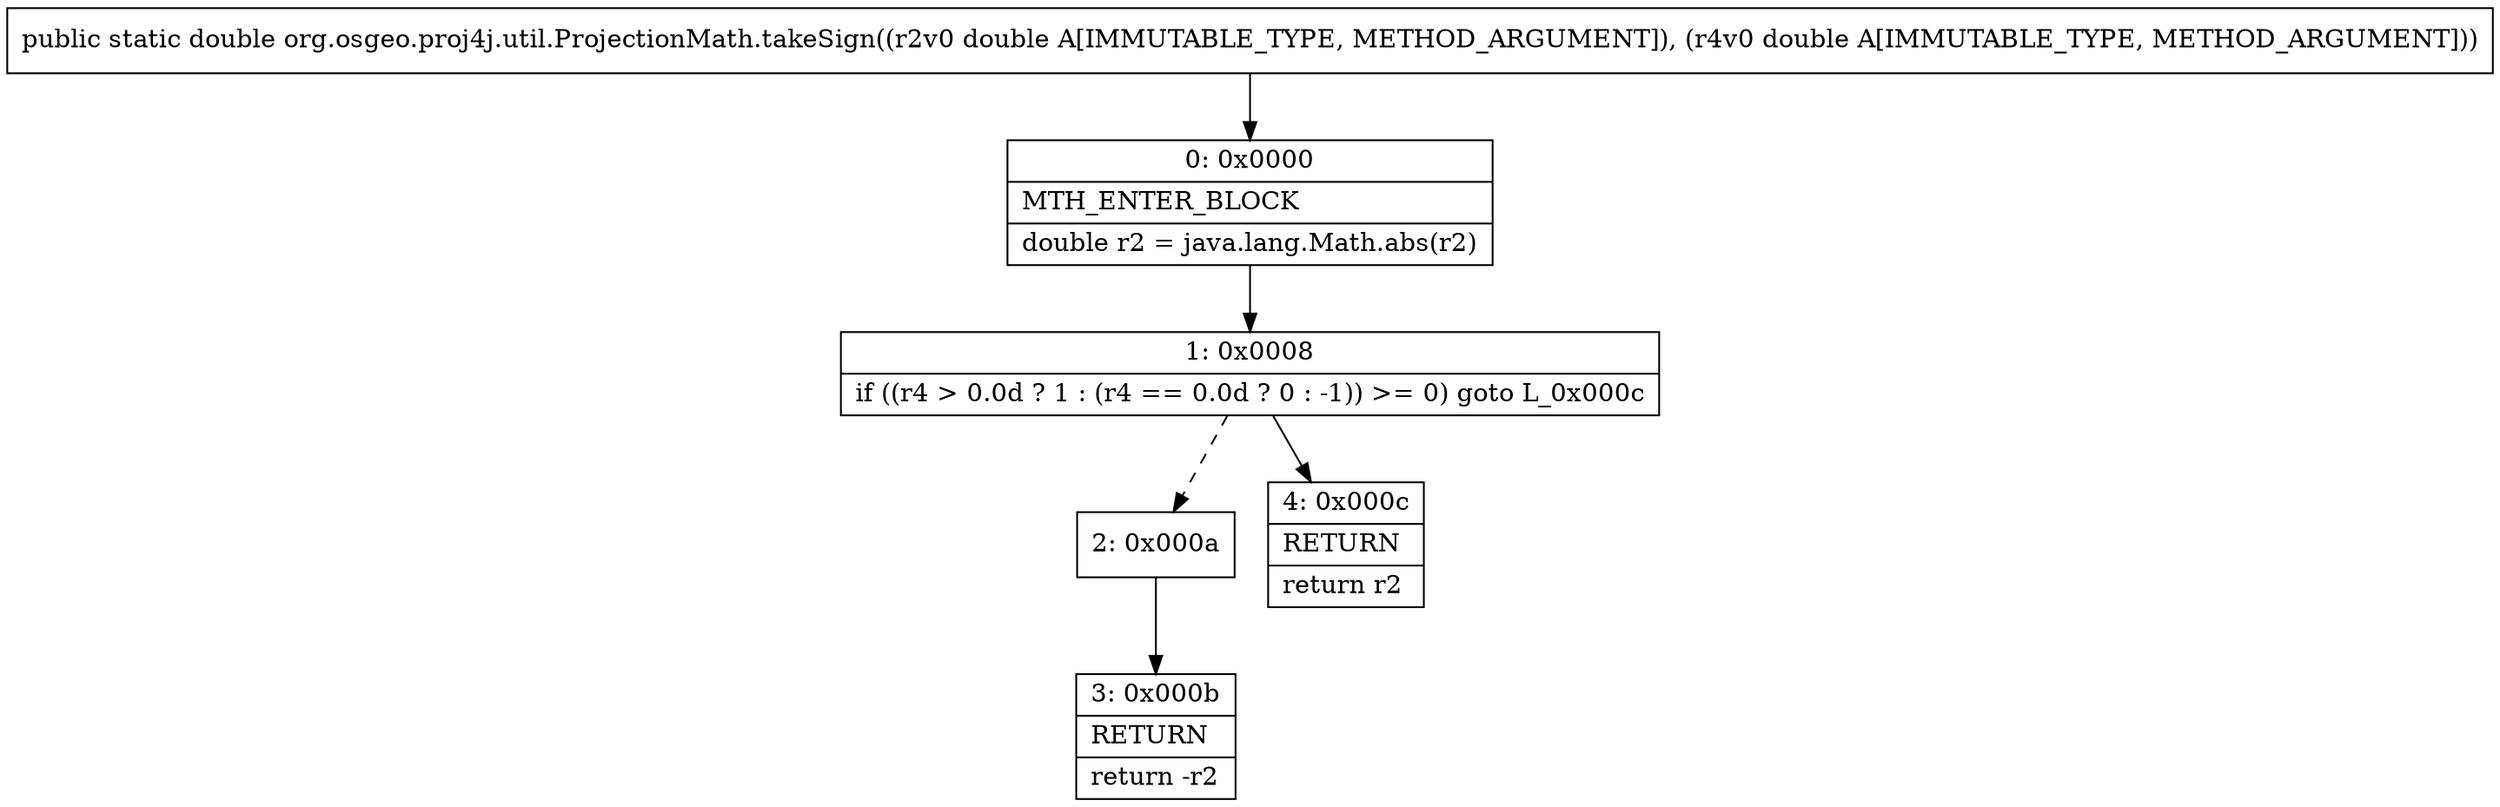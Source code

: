 digraph "CFG fororg.osgeo.proj4j.util.ProjectionMath.takeSign(DD)D" {
Node_0 [shape=record,label="{0\:\ 0x0000|MTH_ENTER_BLOCK\l|double r2 = java.lang.Math.abs(r2)\l}"];
Node_1 [shape=record,label="{1\:\ 0x0008|if ((r4 \> 0.0d ? 1 : (r4 == 0.0d ? 0 : \-1)) \>= 0) goto L_0x000c\l}"];
Node_2 [shape=record,label="{2\:\ 0x000a}"];
Node_3 [shape=record,label="{3\:\ 0x000b|RETURN\l|return \-r2\l}"];
Node_4 [shape=record,label="{4\:\ 0x000c|RETURN\l|return r2\l}"];
MethodNode[shape=record,label="{public static double org.osgeo.proj4j.util.ProjectionMath.takeSign((r2v0 double A[IMMUTABLE_TYPE, METHOD_ARGUMENT]), (r4v0 double A[IMMUTABLE_TYPE, METHOD_ARGUMENT])) }"];
MethodNode -> Node_0;
Node_0 -> Node_1;
Node_1 -> Node_2[style=dashed];
Node_1 -> Node_4;
Node_2 -> Node_3;
}

